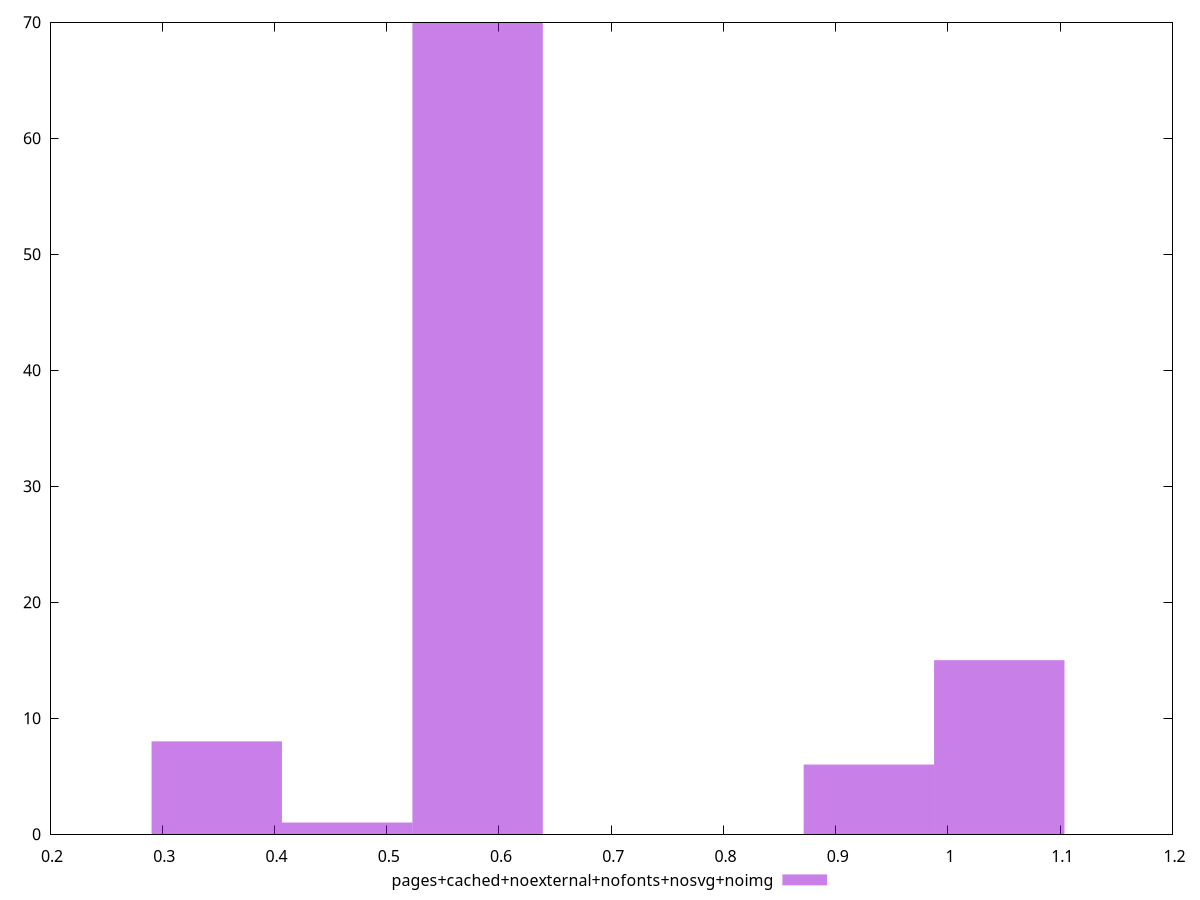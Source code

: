 $_pagesCachedNoexternalNofontsNosvgNoimg <<EOF
0.5809363063411545 70
0.34856178380469266 8
1.045685351414078 15
0.9294980901458471 6
0.46474904507292353 1
EOF
set key outside below
set terminal pngcairo
set output "report_00006_2020-11-02T20-21-41.718Z/cumulative-layout-shift/pages+cached+noexternal+nofonts+nosvg+noimg//hist.png"
set yrange [0:70]
set boxwidth 0.11618726126823088
set style fill transparent solid 0.5 noborder
plot $_pagesCachedNoexternalNofontsNosvgNoimg title "pages+cached+noexternal+nofonts+nosvg+noimg" with boxes ,